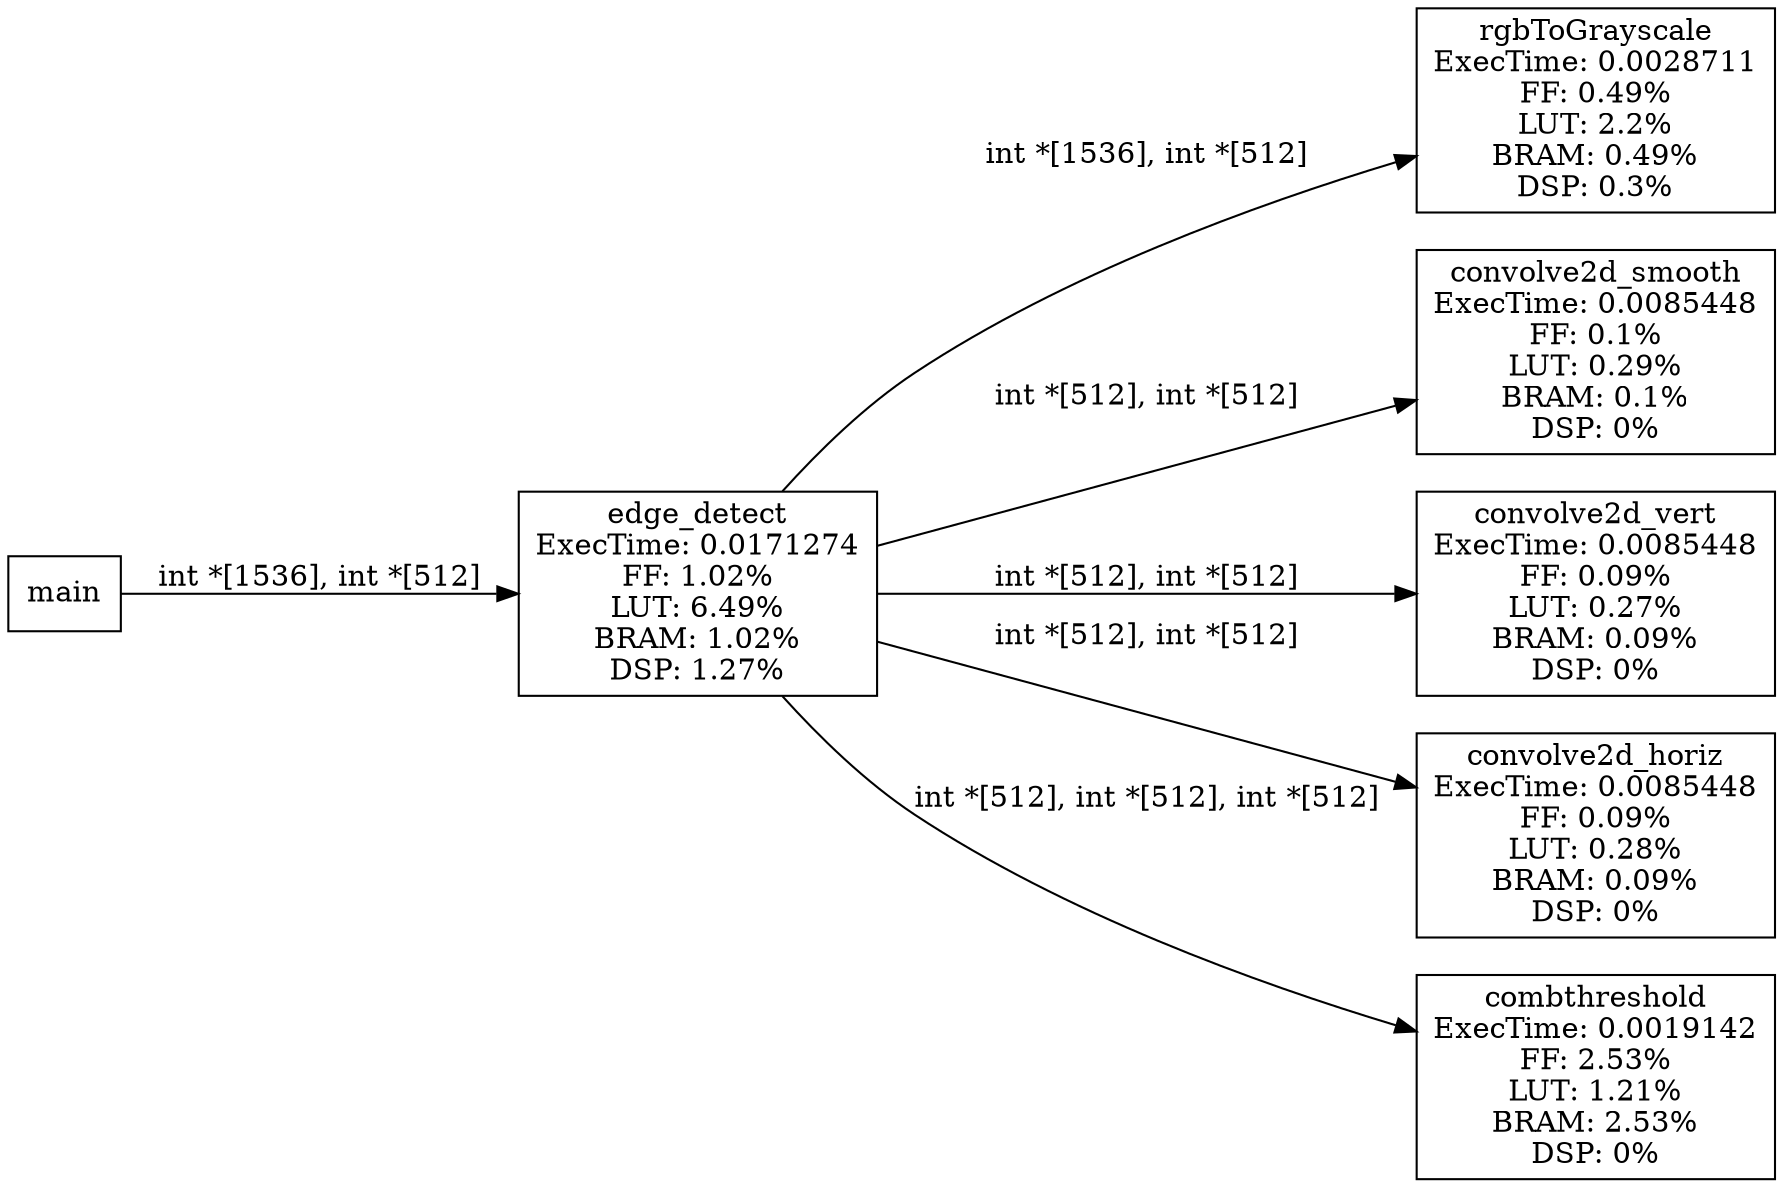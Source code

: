 digraph static_call_graph {
	rankdir=LR;
	node [shape=rectangle]

	"edge_detect" [label="edge_detect\nExecTime: 0.0171274\nFF: 1.02%\nLUT: 6.49%\nBRAM: 1.02%\nDSP: 1.27%"]
	"rgbToGrayscale" [label="rgbToGrayscale\nExecTime: 0.0028711\nFF: 0.49%\nLUT: 2.2%\nBRAM: 0.49%\nDSP: 0.3%"]
	"convolve2d_smooth" [label="convolve2d_smooth\nExecTime: 0.0085448\nFF: 0.1%\nLUT: 0.29%\nBRAM: 0.1%\nDSP: 0%"]
	"convolve2d_vert" [label="convolve2d_vert\nExecTime: 0.0085448\nFF: 0.09%\nLUT: 0.27%\nBRAM: 0.09%\nDSP: 0%"]
	"convolve2d_horiz" [label="convolve2d_horiz\nExecTime: 0.0085448\nFF: 0.09%\nLUT: 0.28%\nBRAM: 0.09%\nDSP: 0%"]
	"combthreshold" [label="combthreshold\nExecTime: 0.0019142\nFF: 2.53%\nLUT: 1.21%\nBRAM: 2.53%\nDSP: 0%"]

	"edge_detect"->"rgbToGrayscale" [label="int *[1536], int *[512]"];
	"edge_detect"->"convolve2d_smooth" [label="int *[512], int *[512]"];
	"edge_detect"->"convolve2d_vert" [label="int *[512], int *[512]"];
	"edge_detect"->"convolve2d_horiz" [label="int *[512], int *[512]"];
	"edge_detect"->"combthreshold" [label="int *[512], int *[512], int *[512]"];
	"main"->"edge_detect" [label="int *[1536], int *[512]"];
}

